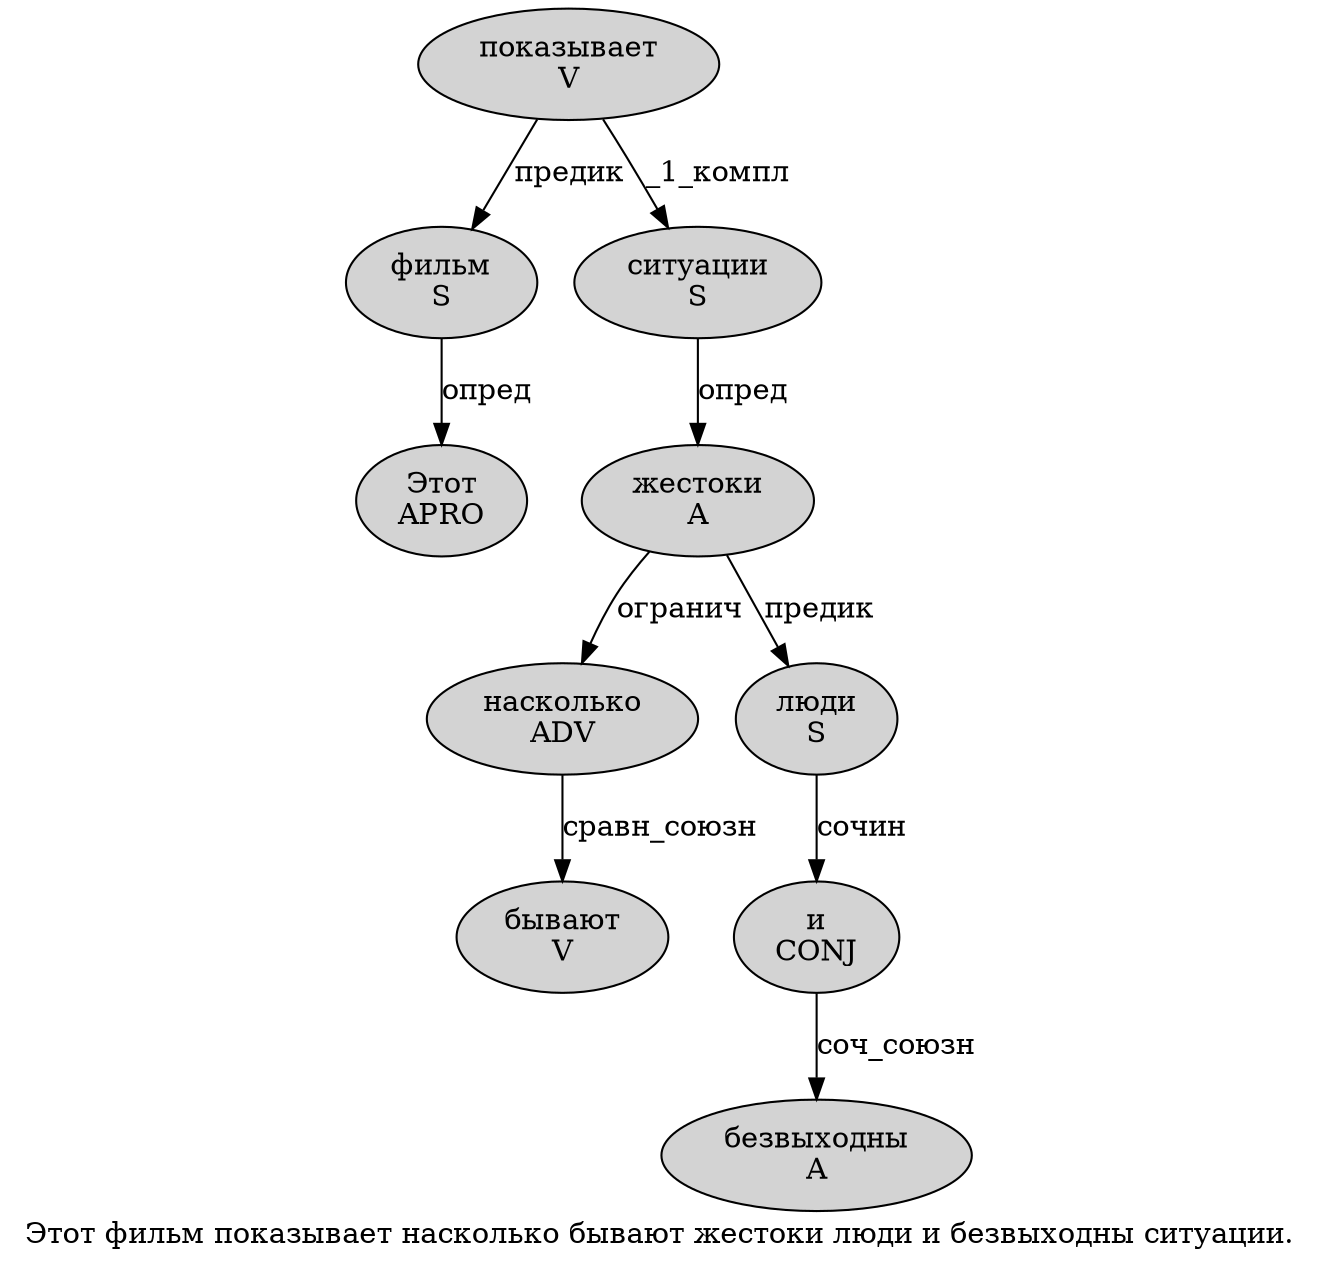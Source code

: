 digraph SENTENCE_1068 {
	graph [label="Этот фильм показывает насколько бывают жестоки люди и безвыходны ситуации."]
	node [style=filled]
		0 [label="Этот
APRO" color="" fillcolor=lightgray penwidth=1 shape=ellipse]
		1 [label="фильм
S" color="" fillcolor=lightgray penwidth=1 shape=ellipse]
		2 [label="показывает
V" color="" fillcolor=lightgray penwidth=1 shape=ellipse]
		3 [label="насколько
ADV" color="" fillcolor=lightgray penwidth=1 shape=ellipse]
		4 [label="бывают
V" color="" fillcolor=lightgray penwidth=1 shape=ellipse]
		5 [label="жестоки
A" color="" fillcolor=lightgray penwidth=1 shape=ellipse]
		6 [label="люди
S" color="" fillcolor=lightgray penwidth=1 shape=ellipse]
		7 [label="и
CONJ" color="" fillcolor=lightgray penwidth=1 shape=ellipse]
		8 [label="безвыходны
A" color="" fillcolor=lightgray penwidth=1 shape=ellipse]
		9 [label="ситуации
S" color="" fillcolor=lightgray penwidth=1 shape=ellipse]
			2 -> 1 [label="предик"]
			2 -> 9 [label="_1_компл"]
			5 -> 3 [label="огранич"]
			5 -> 6 [label="предик"]
			3 -> 4 [label="сравн_союзн"]
			1 -> 0 [label="опред"]
			6 -> 7 [label="сочин"]
			7 -> 8 [label="соч_союзн"]
			9 -> 5 [label="опред"]
}
